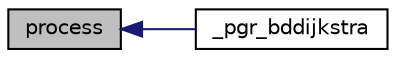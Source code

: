 digraph "process"
{
  edge [fontname="Helvetica",fontsize="10",labelfontname="Helvetica",labelfontsize="10"];
  node [fontname="Helvetica",fontsize="10",shape=record];
  rankdir="LR";
  Node96 [label="process",height=0.2,width=0.4,color="black", fillcolor="grey75", style="filled", fontcolor="black"];
  Node96 -> Node97 [dir="back",color="midnightblue",fontsize="10",style="solid",fontname="Helvetica"];
  Node97 [label="_pgr_bddijkstra",height=0.2,width=0.4,color="black", fillcolor="white", style="filled",URL="$bdDijkstra_8c.html#a8a57f139928f43b1bf690c91dbbfe8c8"];
}
